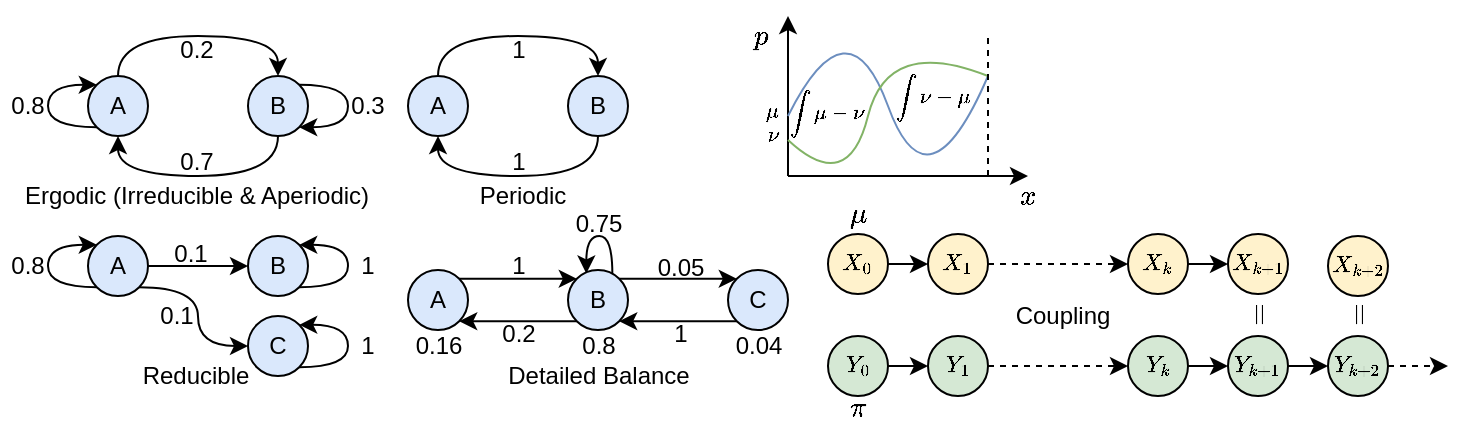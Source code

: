 <mxfile version="27.0.8">
  <diagram name="第 1 页" id="uZ4YPI7L-OdHylHuJqoD">
    <mxGraphModel dx="1602" dy="889" grid="1" gridSize="10" guides="1" tooltips="1" connect="1" arrows="1" fold="1" page="1" pageScale="1" pageWidth="1000" pageHeight="1000" math="1" shadow="0">
      <root>
        <mxCell id="0" />
        <mxCell id="1" parent="0" />
        <mxCell id="HycocPA3Oym_0WoCJj4u-24" value="Reducible" style="text;html=1;align=center;verticalAlign=middle;whiteSpace=wrap;rounded=0;" vertex="1" parent="1">
          <mxGeometry x="74" y="180" width="60" height="20" as="geometry" />
        </mxCell>
        <mxCell id="HycocPA3Oym_0WoCJj4u-27" style="edgeStyle=orthogonalEdgeStyle;rounded=0;orthogonalLoop=1;jettySize=auto;html=1;exitX=1;exitY=0.5;exitDx=0;exitDy=0;entryX=0;entryY=0.5;entryDx=0;entryDy=0;" edge="1" parent="1" source="HycocPA3Oym_0WoCJj4u-25" target="HycocPA3Oym_0WoCJj4u-26">
          <mxGeometry relative="1" as="geometry" />
        </mxCell>
        <mxCell id="HycocPA3Oym_0WoCJj4u-51" style="edgeStyle=orthogonalEdgeStyle;rounded=0;orthogonalLoop=1;jettySize=auto;html=1;exitX=1;exitY=1;exitDx=0;exitDy=0;entryX=0;entryY=0.5;entryDx=0;entryDy=0;curved=1;" edge="1" parent="1" source="HycocPA3Oym_0WoCJj4u-25" target="HycocPA3Oym_0WoCJj4u-48">
          <mxGeometry relative="1" as="geometry" />
        </mxCell>
        <mxCell id="HycocPA3Oym_0WoCJj4u-25" value="A" style="ellipse;whiteSpace=wrap;html=1;fillColor=#dae8fc;strokeColor=#000000;align=center;verticalAlign=middle;fontFamily=Helvetica;fontSize=12;fontColor=default;" vertex="1" parent="1">
          <mxGeometry x="50" y="120" width="30" height="30" as="geometry" />
        </mxCell>
        <mxCell id="HycocPA3Oym_0WoCJj4u-26" value="B" style="ellipse;whiteSpace=wrap;html=1;fillColor=#dae8fc;strokeColor=#000000;" vertex="1" parent="1">
          <mxGeometry x="130" y="120" width="30" height="30" as="geometry" />
        </mxCell>
        <mxCell id="HycocPA3Oym_0WoCJj4u-28" value="Ergodic (Irreducible &amp;amp; Aperiodic)" style="text;html=1;align=center;verticalAlign=middle;whiteSpace=wrap;rounded=0;" vertex="1" parent="1">
          <mxGeometry x="6.75" y="90" width="194.5" height="20" as="geometry" />
        </mxCell>
        <mxCell id="HycocPA3Oym_0WoCJj4u-34" style="edgeStyle=orthogonalEdgeStyle;rounded=0;orthogonalLoop=1;jettySize=auto;html=1;exitX=0.5;exitY=0;exitDx=0;exitDy=0;entryX=0.5;entryY=0;entryDx=0;entryDy=0;curved=1;" edge="1" parent="1" source="HycocPA3Oym_0WoCJj4u-30" target="HycocPA3Oym_0WoCJj4u-31">
          <mxGeometry relative="1" as="geometry" />
        </mxCell>
        <mxCell id="HycocPA3Oym_0WoCJj4u-30" value="A" style="ellipse;whiteSpace=wrap;html=1;fillColor=#dae8fc;strokeColor=#000000;align=center;verticalAlign=middle;fontFamily=Helvetica;fontSize=12;fontColor=default;" vertex="1" parent="1">
          <mxGeometry x="50" y="40" width="30" height="30" as="geometry" />
        </mxCell>
        <mxCell id="HycocPA3Oym_0WoCJj4u-35" style="edgeStyle=orthogonalEdgeStyle;rounded=0;orthogonalLoop=1;jettySize=auto;html=1;exitX=0.5;exitY=1;exitDx=0;exitDy=0;entryX=0.5;entryY=1;entryDx=0;entryDy=0;curved=1;" edge="1" parent="1" source="HycocPA3Oym_0WoCJj4u-31" target="HycocPA3Oym_0WoCJj4u-30">
          <mxGeometry relative="1" as="geometry" />
        </mxCell>
        <mxCell id="HycocPA3Oym_0WoCJj4u-31" value="B" style="ellipse;whiteSpace=wrap;html=1;fillColor=#dae8fc;strokeColor=#000000;align=center;verticalAlign=middle;fontFamily=Helvetica;fontSize=12;fontColor=default;" vertex="1" parent="1">
          <mxGeometry x="130" y="40" width="30" height="30" as="geometry" />
        </mxCell>
        <mxCell id="HycocPA3Oym_0WoCJj4u-36" style="edgeStyle=orthogonalEdgeStyle;rounded=0;orthogonalLoop=1;jettySize=auto;html=1;exitX=0;exitY=1;exitDx=0;exitDy=0;entryX=0;entryY=0;entryDx=0;entryDy=0;curved=1;" edge="1" parent="1" source="HycocPA3Oym_0WoCJj4u-30" target="HycocPA3Oym_0WoCJj4u-30">
          <mxGeometry relative="1" as="geometry">
            <Array as="points">
              <mxPoint x="30" y="66" />
              <mxPoint x="30" y="44" />
            </Array>
          </mxGeometry>
        </mxCell>
        <mxCell id="HycocPA3Oym_0WoCJj4u-37" style="edgeStyle=orthogonalEdgeStyle;rounded=0;orthogonalLoop=1;jettySize=auto;html=1;exitX=1;exitY=0;exitDx=0;exitDy=0;entryX=1;entryY=1;entryDx=0;entryDy=0;curved=1;" edge="1" parent="1" source="HycocPA3Oym_0WoCJj4u-31" target="HycocPA3Oym_0WoCJj4u-31">
          <mxGeometry relative="1" as="geometry">
            <Array as="points">
              <mxPoint x="180" y="44" />
              <mxPoint x="180" y="66" />
            </Array>
          </mxGeometry>
        </mxCell>
        <mxCell id="HycocPA3Oym_0WoCJj4u-38" style="edgeStyle=orthogonalEdgeStyle;rounded=0;orthogonalLoop=1;jettySize=auto;html=1;exitX=0;exitY=1;exitDx=0;exitDy=0;entryX=0;entryY=0;entryDx=0;entryDy=0;curved=1;" edge="1" parent="1" source="HycocPA3Oym_0WoCJj4u-25" target="HycocPA3Oym_0WoCJj4u-25">
          <mxGeometry relative="1" as="geometry">
            <Array as="points">
              <mxPoint x="30" y="146" />
              <mxPoint x="30" y="124" />
            </Array>
          </mxGeometry>
        </mxCell>
        <mxCell id="HycocPA3Oym_0WoCJj4u-39" style="edgeStyle=orthogonalEdgeStyle;rounded=0;orthogonalLoop=1;jettySize=auto;html=1;exitX=1;exitY=1;exitDx=0;exitDy=0;entryX=1;entryY=0;entryDx=0;entryDy=0;curved=1;" edge="1" parent="1" source="HycocPA3Oym_0WoCJj4u-26" target="HycocPA3Oym_0WoCJj4u-26">
          <mxGeometry relative="1" as="geometry">
            <Array as="points">
              <mxPoint x="180" y="146" />
              <mxPoint x="180" y="124" />
            </Array>
          </mxGeometry>
        </mxCell>
        <mxCell id="HycocPA3Oym_0WoCJj4u-40" value="0.2" style="text;html=1;align=center;verticalAlign=middle;whiteSpace=wrap;rounded=0;" vertex="1" parent="1">
          <mxGeometry x="85.5" y="22" width="37" height="10" as="geometry" />
        </mxCell>
        <mxCell id="HycocPA3Oym_0WoCJj4u-41" value="0.7" style="text;html=1;align=center;verticalAlign=middle;whiteSpace=wrap;rounded=0;" vertex="1" parent="1">
          <mxGeometry x="85.5" y="78" width="37" height="10" as="geometry" />
        </mxCell>
        <mxCell id="HycocPA3Oym_0WoCJj4u-42" value="0.3" style="text;html=1;align=center;verticalAlign=middle;whiteSpace=wrap;rounded=0;" vertex="1" parent="1">
          <mxGeometry x="180" y="50" width="20" height="10" as="geometry" />
        </mxCell>
        <mxCell id="HycocPA3Oym_0WoCJj4u-43" value="0.8" style="text;html=1;align=center;verticalAlign=middle;whiteSpace=wrap;rounded=0;" vertex="1" parent="1">
          <mxGeometry x="10" y="50" width="20" height="10" as="geometry" />
        </mxCell>
        <mxCell id="HycocPA3Oym_0WoCJj4u-45" value="0.8" style="text;html=1;align=center;verticalAlign=middle;whiteSpace=wrap;rounded=0;" vertex="1" parent="1">
          <mxGeometry x="10" y="130" width="20" height="10" as="geometry" />
        </mxCell>
        <mxCell id="HycocPA3Oym_0WoCJj4u-46" value="0.1" style="text;html=1;align=center;verticalAlign=middle;whiteSpace=wrap;rounded=0;" vertex="1" parent="1">
          <mxGeometry x="82.5" y="124" width="37" height="10" as="geometry" />
        </mxCell>
        <mxCell id="HycocPA3Oym_0WoCJj4u-47" value="1" style="text;html=1;align=center;verticalAlign=middle;whiteSpace=wrap;rounded=0;" vertex="1" parent="1">
          <mxGeometry x="180" y="130" width="20" height="10" as="geometry" />
        </mxCell>
        <mxCell id="HycocPA3Oym_0WoCJj4u-48" value="C" style="ellipse;whiteSpace=wrap;html=1;strokeColor=#000000;align=center;verticalAlign=middle;fontFamily=Helvetica;fontSize=12;fontColor=default;fillColor=#dae8fc;" vertex="1" parent="1">
          <mxGeometry x="130" y="160" width="30" height="30" as="geometry" />
        </mxCell>
        <mxCell id="HycocPA3Oym_0WoCJj4u-49" style="edgeStyle=orthogonalEdgeStyle;rounded=0;orthogonalLoop=1;jettySize=auto;html=1;exitX=1;exitY=1;exitDx=0;exitDy=0;entryX=1;entryY=0;entryDx=0;entryDy=0;curved=1;" edge="1" parent="1" source="HycocPA3Oym_0WoCJj4u-48" target="HycocPA3Oym_0WoCJj4u-48">
          <mxGeometry relative="1" as="geometry">
            <Array as="points">
              <mxPoint x="180" y="186" />
              <mxPoint x="180" y="164" />
            </Array>
          </mxGeometry>
        </mxCell>
        <mxCell id="HycocPA3Oym_0WoCJj4u-50" value="1" style="text;html=1;align=center;verticalAlign=middle;whiteSpace=wrap;rounded=0;" vertex="1" parent="1">
          <mxGeometry x="180" y="170" width="20" height="10" as="geometry" />
        </mxCell>
        <mxCell id="HycocPA3Oym_0WoCJj4u-52" value="0.1" style="text;html=1;align=center;verticalAlign=middle;whiteSpace=wrap;rounded=0;" vertex="1" parent="1">
          <mxGeometry x="76" y="155" width="37" height="10" as="geometry" />
        </mxCell>
        <mxCell id="HycocPA3Oym_0WoCJj4u-65" value="Periodic" style="text;html=1;align=center;verticalAlign=middle;whiteSpace=wrap;rounded=0;" vertex="1" parent="1">
          <mxGeometry x="170" y="90" width="194.5" height="20" as="geometry" />
        </mxCell>
        <mxCell id="HycocPA3Oym_0WoCJj4u-66" style="edgeStyle=orthogonalEdgeStyle;rounded=0;orthogonalLoop=1;jettySize=auto;html=1;exitX=0.5;exitY=0;exitDx=0;exitDy=0;entryX=0.5;entryY=0;entryDx=0;entryDy=0;curved=1;" edge="1" parent="1" source="HycocPA3Oym_0WoCJj4u-67" target="HycocPA3Oym_0WoCJj4u-69">
          <mxGeometry relative="1" as="geometry" />
        </mxCell>
        <mxCell id="HycocPA3Oym_0WoCJj4u-67" value="A" style="ellipse;whiteSpace=wrap;html=1;fillColor=#dae8fc;strokeColor=#000000;align=center;verticalAlign=middle;fontFamily=Helvetica;fontSize=12;fontColor=default;" vertex="1" parent="1">
          <mxGeometry x="210" y="40" width="30" height="30" as="geometry" />
        </mxCell>
        <mxCell id="HycocPA3Oym_0WoCJj4u-68" style="edgeStyle=orthogonalEdgeStyle;rounded=0;orthogonalLoop=1;jettySize=auto;html=1;exitX=0.5;exitY=1;exitDx=0;exitDy=0;entryX=0.5;entryY=1;entryDx=0;entryDy=0;curved=1;" edge="1" parent="1" source="HycocPA3Oym_0WoCJj4u-69" target="HycocPA3Oym_0WoCJj4u-67">
          <mxGeometry relative="1" as="geometry" />
        </mxCell>
        <mxCell id="HycocPA3Oym_0WoCJj4u-69" value="B" style="ellipse;whiteSpace=wrap;html=1;fillColor=#dae8fc;strokeColor=#000000;align=center;verticalAlign=middle;fontFamily=Helvetica;fontSize=12;fontColor=default;" vertex="1" parent="1">
          <mxGeometry x="290" y="40" width="30" height="30" as="geometry" />
        </mxCell>
        <mxCell id="HycocPA3Oym_0WoCJj4u-72" value="1" style="text;html=1;align=center;verticalAlign=middle;whiteSpace=wrap;rounded=0;" vertex="1" parent="1">
          <mxGeometry x="246.75" y="22" width="37" height="10" as="geometry" />
        </mxCell>
        <mxCell id="HycocPA3Oym_0WoCJj4u-73" value="1" style="text;html=1;align=center;verticalAlign=middle;whiteSpace=wrap;rounded=0;" vertex="1" parent="1">
          <mxGeometry x="246.75" y="78" width="37" height="10" as="geometry" />
        </mxCell>
        <mxCell id="HycocPA3Oym_0WoCJj4u-86" style="edgeStyle=orthogonalEdgeStyle;rounded=0;orthogonalLoop=1;jettySize=auto;html=1;exitX=1;exitY=0;exitDx=0;exitDy=0;entryX=0;entryY=0;entryDx=0;entryDy=0;" edge="1" parent="1" source="HycocPA3Oym_0WoCJj4u-77" target="HycocPA3Oym_0WoCJj4u-79">
          <mxGeometry relative="1" as="geometry" />
        </mxCell>
        <mxCell id="HycocPA3Oym_0WoCJj4u-77" value="A" style="ellipse;whiteSpace=wrap;html=1;fillColor=#dae8fc;strokeColor=#000000;align=center;verticalAlign=middle;fontFamily=Helvetica;fontSize=12;fontColor=default;" vertex="1" parent="1">
          <mxGeometry x="210" y="137" width="30" height="30" as="geometry" />
        </mxCell>
        <mxCell id="HycocPA3Oym_0WoCJj4u-84" style="edgeStyle=orthogonalEdgeStyle;rounded=0;orthogonalLoop=1;jettySize=auto;html=1;exitX=1;exitY=0;exitDx=0;exitDy=0;entryX=0;entryY=0;entryDx=0;entryDy=0;" edge="1" parent="1" source="HycocPA3Oym_0WoCJj4u-79" target="HycocPA3Oym_0WoCJj4u-82">
          <mxGeometry relative="1" as="geometry" />
        </mxCell>
        <mxCell id="HycocPA3Oym_0WoCJj4u-87" style="edgeStyle=orthogonalEdgeStyle;rounded=0;orthogonalLoop=1;jettySize=auto;html=1;exitX=0;exitY=1;exitDx=0;exitDy=0;entryX=1;entryY=1;entryDx=0;entryDy=0;" edge="1" parent="1" source="HycocPA3Oym_0WoCJj4u-79" target="HycocPA3Oym_0WoCJj4u-77">
          <mxGeometry relative="1" as="geometry" />
        </mxCell>
        <mxCell id="HycocPA3Oym_0WoCJj4u-79" value="B" style="ellipse;whiteSpace=wrap;html=1;fillColor=#dae8fc;strokeColor=#000000;align=center;verticalAlign=middle;fontFamily=Helvetica;fontSize=12;fontColor=default;" vertex="1" parent="1">
          <mxGeometry x="290" y="137" width="30" height="30" as="geometry" />
        </mxCell>
        <mxCell id="HycocPA3Oym_0WoCJj4u-80" value="1" style="text;html=1;align=center;verticalAlign=middle;whiteSpace=wrap;rounded=0;" vertex="1" parent="1">
          <mxGeometry x="246.75" y="130" width="37" height="10" as="geometry" />
        </mxCell>
        <mxCell id="HycocPA3Oym_0WoCJj4u-81" value="0.2" style="text;html=1;align=center;verticalAlign=middle;whiteSpace=wrap;rounded=0;" vertex="1" parent="1">
          <mxGeometry x="246.75" y="164" width="37" height="10" as="geometry" />
        </mxCell>
        <mxCell id="HycocPA3Oym_0WoCJj4u-88" style="edgeStyle=orthogonalEdgeStyle;rounded=0;orthogonalLoop=1;jettySize=auto;html=1;exitX=0;exitY=1;exitDx=0;exitDy=0;entryX=1;entryY=1;entryDx=0;entryDy=0;" edge="1" parent="1" source="HycocPA3Oym_0WoCJj4u-82" target="HycocPA3Oym_0WoCJj4u-79">
          <mxGeometry relative="1" as="geometry" />
        </mxCell>
        <mxCell id="HycocPA3Oym_0WoCJj4u-82" value="C" style="ellipse;whiteSpace=wrap;html=1;fillColor=#dae8fc;strokeColor=#000000;align=center;verticalAlign=middle;fontFamily=Helvetica;fontSize=12;fontColor=default;" vertex="1" parent="1">
          <mxGeometry x="370" y="137" width="30" height="30" as="geometry" />
        </mxCell>
        <mxCell id="HycocPA3Oym_0WoCJj4u-89" value="0.05" style="text;html=1;align=center;verticalAlign=middle;whiteSpace=wrap;rounded=0;" vertex="1" parent="1">
          <mxGeometry x="327.5" y="131" width="37" height="10" as="geometry" />
        </mxCell>
        <mxCell id="HycocPA3Oym_0WoCJj4u-90" value="1" style="text;html=1;align=center;verticalAlign=middle;whiteSpace=wrap;rounded=0;" vertex="1" parent="1">
          <mxGeometry x="327.5" y="164" width="37" height="10" as="geometry" />
        </mxCell>
        <mxCell id="HycocPA3Oym_0WoCJj4u-91" style="edgeStyle=orthogonalEdgeStyle;rounded=0;orthogonalLoop=1;jettySize=auto;html=1;exitX=0.739;exitY=0.067;exitDx=0;exitDy=0;entryX=0.305;entryY=0.057;entryDx=0;entryDy=0;exitPerimeter=0;entryPerimeter=0;curved=1;" edge="1" parent="1" source="HycocPA3Oym_0WoCJj4u-79" target="HycocPA3Oym_0WoCJj4u-79">
          <mxGeometry relative="1" as="geometry">
            <Array as="points">
              <mxPoint x="312" y="120" />
              <mxPoint x="299" y="120" />
            </Array>
          </mxGeometry>
        </mxCell>
        <mxCell id="HycocPA3Oym_0WoCJj4u-95" value="0.75" style="text;html=1;align=center;verticalAlign=middle;whiteSpace=wrap;rounded=0;" vertex="1" parent="1">
          <mxGeometry x="286.5" y="109" width="37" height="10" as="geometry" />
        </mxCell>
        <mxCell id="HycocPA3Oym_0WoCJj4u-96" value="0.16" style="text;html=1;align=center;verticalAlign=middle;whiteSpace=wrap;rounded=0;" vertex="1" parent="1">
          <mxGeometry x="206.5" y="170" width="37" height="10" as="geometry" />
        </mxCell>
        <mxCell id="HycocPA3Oym_0WoCJj4u-97" value="0.8" style="text;html=1;align=center;verticalAlign=middle;whiteSpace=wrap;rounded=0;" vertex="1" parent="1">
          <mxGeometry x="286.5" y="170" width="37" height="10" as="geometry" />
        </mxCell>
        <mxCell id="HycocPA3Oym_0WoCJj4u-98" value="0.04" style="text;html=1;align=center;verticalAlign=middle;whiteSpace=wrap;rounded=0;" vertex="1" parent="1">
          <mxGeometry x="366.5" y="170" width="37" height="10" as="geometry" />
        </mxCell>
        <mxCell id="HycocPA3Oym_0WoCJj4u-99" value="Detailed Balance" style="text;html=1;align=center;verticalAlign=middle;whiteSpace=wrap;rounded=0;" vertex="1" parent="1">
          <mxGeometry x="242.5" y="180" width="125" height="20" as="geometry" />
        </mxCell>
        <mxCell id="HycocPA3Oym_0WoCJj4u-102" value="" style="endArrow=classic;html=1;rounded=0;" edge="1" parent="1">
          <mxGeometry width="50" height="50" relative="1" as="geometry">
            <mxPoint x="400" y="90" as="sourcePoint" />
            <mxPoint x="520" y="90" as="targetPoint" />
          </mxGeometry>
        </mxCell>
        <mxCell id="HycocPA3Oym_0WoCJj4u-103" value="" style="endArrow=classic;html=1;rounded=0;" edge="1" parent="1">
          <mxGeometry width="50" height="50" relative="1" as="geometry">
            <mxPoint x="400" y="90" as="sourcePoint" />
            <mxPoint x="400" y="10" as="targetPoint" />
          </mxGeometry>
        </mxCell>
        <mxCell id="HycocPA3Oym_0WoCJj4u-107" value="" style="curved=1;endArrow=none;html=1;rounded=0;startFill=0;fillColor=#dae8fc;strokeColor=#6c8ebf;" edge="1" parent="1">
          <mxGeometry width="50" height="50" relative="1" as="geometry">
            <mxPoint x="400" y="60" as="sourcePoint" />
            <mxPoint x="500" y="40" as="targetPoint" />
            <Array as="points">
              <mxPoint x="430" />
              <mxPoint x="470" y="110" />
            </Array>
          </mxGeometry>
        </mxCell>
        <mxCell id="HycocPA3Oym_0WoCJj4u-108" value="" style="curved=1;endArrow=none;html=1;rounded=0;startFill=0;fillColor=#d5e8d4;strokeColor=#82b366;" edge="1" parent="1">
          <mxGeometry width="50" height="50" relative="1" as="geometry">
            <mxPoint x="400" y="72" as="sourcePoint" />
            <mxPoint x="500" y="40" as="targetPoint" />
            <Array as="points">
              <mxPoint x="430" y="100" />
              <mxPoint x="450" y="20" />
            </Array>
          </mxGeometry>
        </mxCell>
        <mxCell id="HycocPA3Oym_0WoCJj4u-109" value="" style="endArrow=none;html=1;rounded=0;dashed=1;" edge="1" parent="1">
          <mxGeometry width="50" height="50" relative="1" as="geometry">
            <mxPoint x="500" y="90" as="sourcePoint" />
            <mxPoint x="500" y="20" as="targetPoint" />
          </mxGeometry>
        </mxCell>
        <mxCell id="HycocPA3Oym_0WoCJj4u-116" value="$$\int\mu-\nu$$" style="text;html=1;align=center;verticalAlign=middle;whiteSpace=wrap;rounded=0;fontSize=9;" vertex="1" parent="1">
          <mxGeometry x="390" y="43" width="60" height="30" as="geometry" />
        </mxCell>
        <mxCell id="HycocPA3Oym_0WoCJj4u-118" value="$$\int\nu-\mu$$" style="text;html=1;align=center;verticalAlign=middle;whiteSpace=wrap;rounded=0;fontSize=9;" vertex="1" parent="1">
          <mxGeometry x="443" y="35" width="60" height="30" as="geometry" />
        </mxCell>
        <mxCell id="HycocPA3Oym_0WoCJj4u-119" value="$$\mu$$" style="text;html=1;align=center;verticalAlign=middle;whiteSpace=wrap;rounded=0;fontSize=9;" vertex="1" parent="1">
          <mxGeometry x="385" y="48" width="15" height="20" as="geometry" />
        </mxCell>
        <mxCell id="HycocPA3Oym_0WoCJj4u-120" value="$$\nu$$" style="text;html=1;align=center;verticalAlign=middle;whiteSpace=wrap;rounded=0;fontSize=9;" vertex="1" parent="1">
          <mxGeometry x="385" y="60" width="15" height="20" as="geometry" />
        </mxCell>
        <mxCell id="HycocPA3Oym_0WoCJj4u-121" value="$$x$$" style="text;html=1;align=center;verticalAlign=middle;whiteSpace=wrap;rounded=0;" vertex="1" parent="1">
          <mxGeometry x="490" y="85" width="60" height="30" as="geometry" />
        </mxCell>
        <mxCell id="HycocPA3Oym_0WoCJj4u-122" value="$$p$$" style="text;html=1;align=center;verticalAlign=middle;whiteSpace=wrap;rounded=0;" vertex="1" parent="1">
          <mxGeometry x="357" y="14" width="60" height="12" as="geometry" />
        </mxCell>
        <mxCell id="HycocPA3Oym_0WoCJj4u-130" style="edgeStyle=orthogonalEdgeStyle;rounded=0;orthogonalLoop=1;jettySize=auto;html=1;exitX=1;exitY=0.5;exitDx=0;exitDy=0;entryX=0;entryY=0.5;entryDx=0;entryDy=0;" edge="1" parent="1" source="HycocPA3Oym_0WoCJj4u-123" target="HycocPA3Oym_0WoCJj4u-126">
          <mxGeometry relative="1" as="geometry" />
        </mxCell>
        <mxCell id="HycocPA3Oym_0WoCJj4u-123" value="$$X_0$$" style="ellipse;whiteSpace=wrap;html=1;fillColor=#fff2cc;strokeColor=#000000;align=center;verticalAlign=middle;fontFamily=Helvetica;fontSize=10;" vertex="1" parent="1">
          <mxGeometry x="420" y="119" width="30" height="30" as="geometry" />
        </mxCell>
        <mxCell id="HycocPA3Oym_0WoCJj4u-132" style="edgeStyle=orthogonalEdgeStyle;rounded=0;orthogonalLoop=1;jettySize=auto;html=1;exitX=1;exitY=0.5;exitDx=0;exitDy=0;entryX=0;entryY=0.5;entryDx=0;entryDy=0;" edge="1" parent="1" source="HycocPA3Oym_0WoCJj4u-124" target="HycocPA3Oym_0WoCJj4u-125">
          <mxGeometry relative="1" as="geometry" />
        </mxCell>
        <mxCell id="HycocPA3Oym_0WoCJj4u-124" value="$$Y_0$$" style="ellipse;whiteSpace=wrap;html=1;fillColor=#d5e8d4;strokeColor=#000000;align=center;verticalAlign=middle;fontFamily=Helvetica;fontSize=10;" vertex="1" parent="1">
          <mxGeometry x="420" y="170" width="30" height="30" as="geometry" />
        </mxCell>
        <mxCell id="HycocPA3Oym_0WoCJj4u-133" style="edgeStyle=orthogonalEdgeStyle;rounded=0;orthogonalLoop=1;jettySize=auto;html=1;exitX=1;exitY=0.5;exitDx=0;exitDy=0;entryX=0;entryY=0.5;entryDx=0;entryDy=0;dashed=1;" edge="1" parent="1" source="HycocPA3Oym_0WoCJj4u-125" target="HycocPA3Oym_0WoCJj4u-129">
          <mxGeometry relative="1" as="geometry" />
        </mxCell>
        <mxCell id="HycocPA3Oym_0WoCJj4u-125" value="$$Y_1$$" style="ellipse;whiteSpace=wrap;html=1;fillColor=#d5e8d4;strokeColor=#000000;align=center;verticalAlign=middle;fontFamily=Helvetica;fontSize=10;" vertex="1" parent="1">
          <mxGeometry x="470" y="170" width="30" height="30" as="geometry" />
        </mxCell>
        <mxCell id="HycocPA3Oym_0WoCJj4u-131" style="edgeStyle=orthogonalEdgeStyle;rounded=0;orthogonalLoop=1;jettySize=auto;html=1;exitX=1;exitY=0.5;exitDx=0;exitDy=0;entryX=0;entryY=0.5;entryDx=0;entryDy=0;dashed=1;" edge="1" parent="1" source="HycocPA3Oym_0WoCJj4u-126" target="HycocPA3Oym_0WoCJj4u-127">
          <mxGeometry relative="1" as="geometry" />
        </mxCell>
        <mxCell id="HycocPA3Oym_0WoCJj4u-126" value="$$X_1$$" style="ellipse;whiteSpace=wrap;html=1;fillColor=#fff2cc;strokeColor=#000000;align=center;verticalAlign=middle;fontFamily=Helvetica;fontSize=10;" vertex="1" parent="1">
          <mxGeometry x="470" y="119" width="30" height="30" as="geometry" />
        </mxCell>
        <mxCell id="HycocPA3Oym_0WoCJj4u-139" style="edgeStyle=orthogonalEdgeStyle;rounded=0;orthogonalLoop=1;jettySize=auto;html=1;exitX=1;exitY=0.5;exitDx=0;exitDy=0;entryX=0;entryY=0.5;entryDx=0;entryDy=0;" edge="1" parent="1" source="HycocPA3Oym_0WoCJj4u-127" target="HycocPA3Oym_0WoCJj4u-136">
          <mxGeometry relative="1" as="geometry" />
        </mxCell>
        <mxCell id="HycocPA3Oym_0WoCJj4u-127" value="$$X_k$$" style="ellipse;whiteSpace=wrap;html=1;fillColor=#fff2cc;strokeColor=#000000;align=center;verticalAlign=middle;fontFamily=Helvetica;fontSize=10;" vertex="1" parent="1">
          <mxGeometry x="570" y="119" width="30" height="30" as="geometry" />
        </mxCell>
        <mxCell id="HycocPA3Oym_0WoCJj4u-138" style="edgeStyle=orthogonalEdgeStyle;rounded=0;orthogonalLoop=1;jettySize=auto;html=1;exitX=1;exitY=0.5;exitDx=0;exitDy=0;entryX=0;entryY=0.5;entryDx=0;entryDy=0;" edge="1" parent="1" source="HycocPA3Oym_0WoCJj4u-129" target="HycocPA3Oym_0WoCJj4u-137">
          <mxGeometry relative="1" as="geometry" />
        </mxCell>
        <mxCell id="HycocPA3Oym_0WoCJj4u-129" value="$$Y_k$$" style="ellipse;whiteSpace=wrap;html=1;fillColor=#d5e8d4;strokeColor=#000000;align=center;verticalAlign=middle;fontFamily=Helvetica;fontSize=10;" vertex="1" parent="1">
          <mxGeometry x="570" y="170" width="30" height="30" as="geometry" />
        </mxCell>
        <mxCell id="HycocPA3Oym_0WoCJj4u-134" value="$$\mu$$" style="text;html=1;align=center;verticalAlign=middle;whiteSpace=wrap;rounded=0;" vertex="1" parent="1">
          <mxGeometry x="405" y="94" width="60" height="30" as="geometry" />
        </mxCell>
        <mxCell id="HycocPA3Oym_0WoCJj4u-135" value="$$\pi$$" style="text;html=1;align=center;verticalAlign=middle;whiteSpace=wrap;rounded=0;" vertex="1" parent="1">
          <mxGeometry x="405" y="191" width="60" height="30" as="geometry" />
        </mxCell>
        <mxCell id="HycocPA3Oym_0WoCJj4u-136" value="$$X_{k+1}$$" style="ellipse;whiteSpace=wrap;html=1;fillColor=#fff2cc;strokeColor=#000000;align=center;verticalAlign=middle;fontFamily=Helvetica;fontSize=10;" vertex="1" parent="1">
          <mxGeometry x="620" y="119" width="30" height="30" as="geometry" />
        </mxCell>
        <mxCell id="HycocPA3Oym_0WoCJj4u-145" style="edgeStyle=orthogonalEdgeStyle;rounded=0;orthogonalLoop=1;jettySize=auto;html=1;exitX=1;exitY=0.5;exitDx=0;exitDy=0;entryX=0;entryY=0.5;entryDx=0;entryDy=0;" edge="1" parent="1" source="HycocPA3Oym_0WoCJj4u-137" target="HycocPA3Oym_0WoCJj4u-144">
          <mxGeometry relative="1" as="geometry" />
        </mxCell>
        <mxCell id="HycocPA3Oym_0WoCJj4u-137" value="$$Y_{k+1}$$" style="ellipse;whiteSpace=wrap;html=1;fillColor=#d5e8d4;strokeColor=#000000;align=center;verticalAlign=middle;fontFamily=Helvetica;fontSize=10;" vertex="1" parent="1">
          <mxGeometry x="620" y="170" width="30" height="30" as="geometry" />
        </mxCell>
        <mxCell id="HycocPA3Oym_0WoCJj4u-140" value="$$=$$" style="text;html=1;align=center;verticalAlign=middle;whiteSpace=wrap;rounded=0;rotation=-90;" vertex="1" parent="1">
          <mxGeometry x="612.5" y="145" width="45" height="30" as="geometry" />
        </mxCell>
        <mxCell id="HycocPA3Oym_0WoCJj4u-150" style="edgeStyle=orthogonalEdgeStyle;rounded=0;orthogonalLoop=1;jettySize=auto;html=1;exitX=1;exitY=0.5;exitDx=0;exitDy=0;dashed=1;" edge="1" parent="1" source="HycocPA3Oym_0WoCJj4u-144">
          <mxGeometry relative="1" as="geometry">
            <mxPoint x="730" y="185" as="targetPoint" />
          </mxGeometry>
        </mxCell>
        <mxCell id="HycocPA3Oym_0WoCJj4u-144" value="$$Y_{k+2}$$" style="ellipse;whiteSpace=wrap;html=1;fillColor=#d5e8d4;strokeColor=#000000;align=center;verticalAlign=middle;fontFamily=Helvetica;fontSize=10;" vertex="1" parent="1">
          <mxGeometry x="670" y="170" width="30" height="30" as="geometry" />
        </mxCell>
        <mxCell id="HycocPA3Oym_0WoCJj4u-147" value="$$X_{k+2}$$" style="ellipse;whiteSpace=wrap;html=1;fillColor=#fff2cc;strokeColor=#000000;align=center;verticalAlign=middle;fontFamily=Helvetica;fontSize=10;" vertex="1" parent="1">
          <mxGeometry x="670" y="120" width="30" height="30" as="geometry" />
        </mxCell>
        <mxCell id="HycocPA3Oym_0WoCJj4u-149" value="$$=$$" style="text;html=1;align=center;verticalAlign=middle;whiteSpace=wrap;rounded=0;rotation=-90;" vertex="1" parent="1">
          <mxGeometry x="662.5" y="145" width="45" height="30" as="geometry" />
        </mxCell>
        <mxCell id="HycocPA3Oym_0WoCJj4u-151" value="Coupling" style="text;html=1;align=center;verticalAlign=middle;whiteSpace=wrap;rounded=0;" vertex="1" parent="1">
          <mxGeometry x="475" y="150" width="125" height="20" as="geometry" />
        </mxCell>
      </root>
    </mxGraphModel>
  </diagram>
</mxfile>
